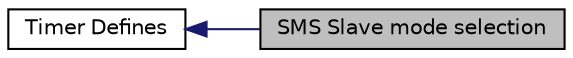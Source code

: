 digraph "SMS Slave mode selection"
{
  edge [fontname="Helvetica",fontsize="10",labelfontname="Helvetica",labelfontsize="10"];
  node [fontname="Helvetica",fontsize="10",shape=record];
  rankdir=LR;
  Node0 [label="SMS Slave mode selection",height=0.2,width=0.4,color="black", fillcolor="grey75", style="filled" fontcolor="black"];
  Node1 [label="Timer Defines",height=0.2,width=0.4,color="black", fillcolor="white", style="filled",URL="$group__timer__defines.html",tooltip="libopencm3 Defined Constants and Types for the STM32F2xx Timers"];
  Node1->Node0 [shape=plaintext, color="midnightblue", dir="back", style="solid"];
}
